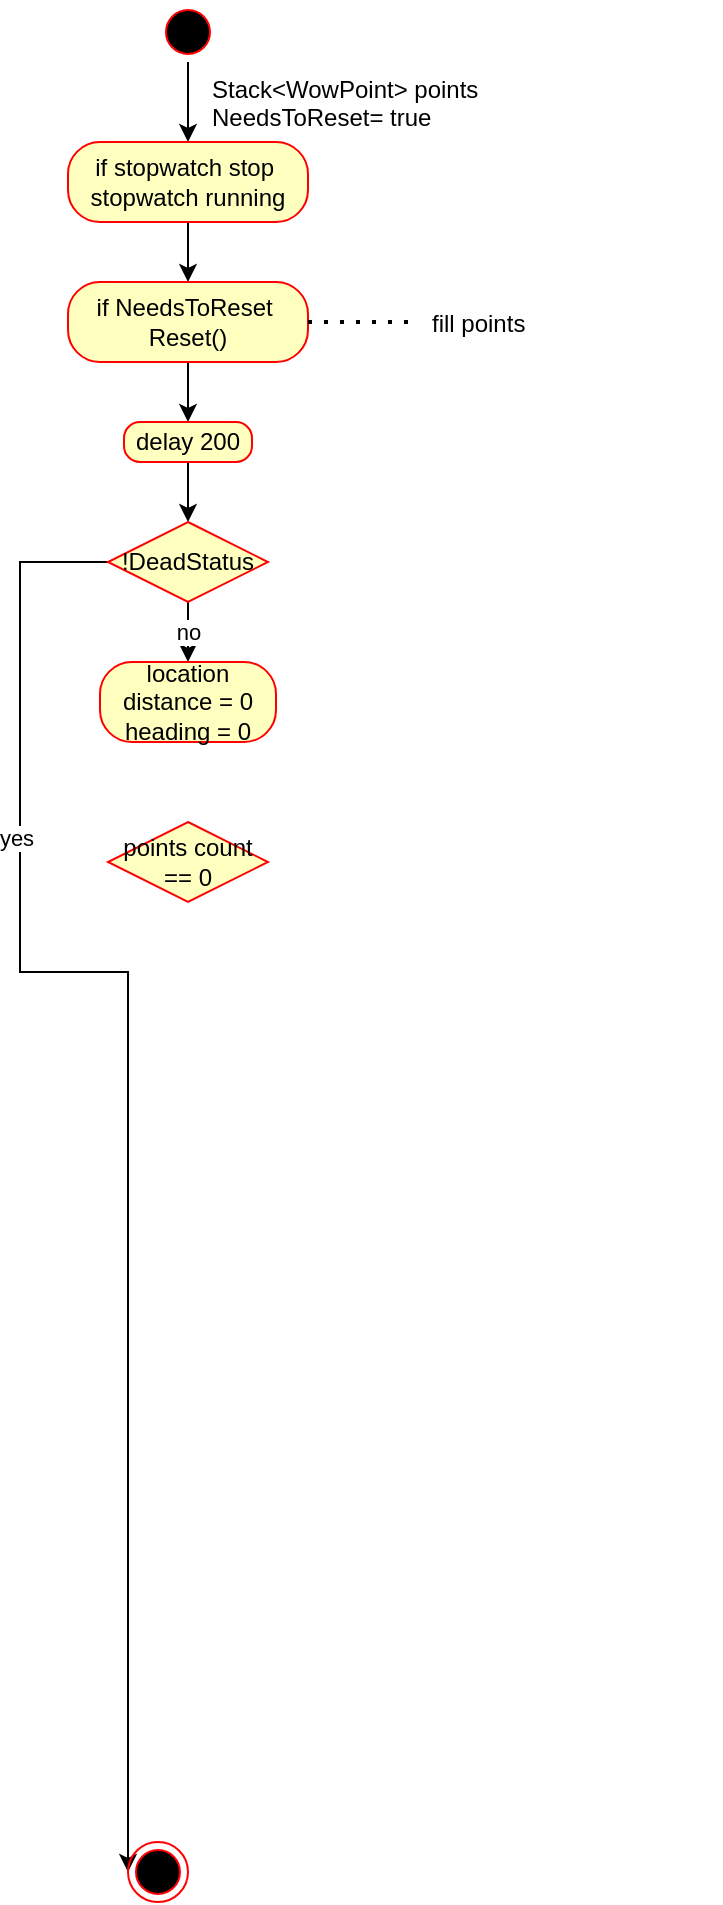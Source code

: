<mxfile version="20.0.4" type="github">
  <diagram id="ESeWQcEwTvRX7gBMLoD0" name="Page-1">
    <mxGraphModel dx="1422" dy="762" grid="1" gridSize="10" guides="1" tooltips="1" connect="1" arrows="1" fold="1" page="1" pageScale="1" pageWidth="827" pageHeight="1169" math="0" shadow="0">
      <root>
        <mxCell id="0" />
        <mxCell id="1" parent="0" />
        <mxCell id="2fLFqzH-GrjsBNPmDIY3-5" style="edgeStyle=orthogonalEdgeStyle;rounded=0;orthogonalLoop=1;jettySize=auto;html=1;entryX=0.5;entryY=0;entryDx=0;entryDy=0;" edge="1" parent="1" source="2fLFqzH-GrjsBNPmDIY3-1" target="2fLFqzH-GrjsBNPmDIY3-3">
          <mxGeometry relative="1" as="geometry" />
        </mxCell>
        <mxCell id="2fLFqzH-GrjsBNPmDIY3-1" value="" style="ellipse;html=1;shape=startState;fillColor=#000000;strokeColor=#ff0000;" vertex="1" parent="1">
          <mxGeometry x="399" y="40" width="30" height="30" as="geometry" />
        </mxCell>
        <mxCell id="2fLFqzH-GrjsBNPmDIY3-7" style="edgeStyle=orthogonalEdgeStyle;rounded=0;orthogonalLoop=1;jettySize=auto;html=1;entryX=0.5;entryY=0;entryDx=0;entryDy=0;" edge="1" parent="1" source="2fLFqzH-GrjsBNPmDIY3-3" target="2fLFqzH-GrjsBNPmDIY3-6">
          <mxGeometry relative="1" as="geometry" />
        </mxCell>
        <mxCell id="2fLFqzH-GrjsBNPmDIY3-3" value="if stopwatch stop&amp;nbsp;&lt;br&gt;stopwatch running" style="rounded=1;whiteSpace=wrap;html=1;arcSize=40;fontColor=#000000;fillColor=#ffffc0;strokeColor=#ff0000;" vertex="1" parent="1">
          <mxGeometry x="354" y="110" width="120" height="40" as="geometry" />
        </mxCell>
        <mxCell id="2fLFqzH-GrjsBNPmDIY3-14" style="edgeStyle=orthogonalEdgeStyle;rounded=0;orthogonalLoop=1;jettySize=auto;html=1;entryX=0.5;entryY=0;entryDx=0;entryDy=0;" edge="1" parent="1" source="2fLFqzH-GrjsBNPmDIY3-6" target="2fLFqzH-GrjsBNPmDIY3-9">
          <mxGeometry relative="1" as="geometry" />
        </mxCell>
        <mxCell id="2fLFqzH-GrjsBNPmDIY3-6" value="if NeedsToReset&amp;nbsp;&lt;br&gt;Reset()" style="rounded=1;whiteSpace=wrap;html=1;arcSize=40;fontColor=#000000;fillColor=#ffffc0;strokeColor=#ff0000;" vertex="1" parent="1">
          <mxGeometry x="354" y="180" width="120" height="40" as="geometry" />
        </mxCell>
        <mxCell id="2fLFqzH-GrjsBNPmDIY3-8" value="NeedsToReset= true" style="text;strokeColor=none;fillColor=none;align=left;verticalAlign=top;spacingLeft=4;spacingRight=4;overflow=hidden;rotatable=0;points=[[0,0.5],[1,0.5]];portConstraint=eastwest;" vertex="1" parent="1">
          <mxGeometry x="420" y="84" width="130" height="26" as="geometry" />
        </mxCell>
        <mxCell id="2fLFqzH-GrjsBNPmDIY3-19" style="edgeStyle=orthogonalEdgeStyle;rounded=0;orthogonalLoop=1;jettySize=auto;html=1;exitX=0.5;exitY=1;exitDx=0;exitDy=0;entryX=0.5;entryY=0;entryDx=0;entryDy=0;" edge="1" parent="1" source="2fLFqzH-GrjsBNPmDIY3-9" target="2fLFqzH-GrjsBNPmDIY3-16">
          <mxGeometry relative="1" as="geometry" />
        </mxCell>
        <mxCell id="2fLFqzH-GrjsBNPmDIY3-9" value="delay 200" style="rounded=1;whiteSpace=wrap;html=1;arcSize=40;fontColor=#000000;fillColor=#ffffc0;strokeColor=#ff0000;" vertex="1" parent="1">
          <mxGeometry x="382" y="250" width="64" height="20" as="geometry" />
        </mxCell>
        <mxCell id="2fLFqzH-GrjsBNPmDIY3-11" value="Stack&lt;WowPoint&gt; points" style="text;strokeColor=none;fillColor=none;align=left;verticalAlign=top;spacingLeft=4;spacingRight=4;overflow=hidden;rotatable=0;points=[[0,0.5],[1,0.5]];portConstraint=eastwest;" vertex="1" parent="1">
          <mxGeometry x="420" y="70" width="150" height="26" as="geometry" />
        </mxCell>
        <mxCell id="2fLFqzH-GrjsBNPmDIY3-12" value="" style="endArrow=none;dashed=1;html=1;dashPattern=1 3;strokeWidth=2;rounded=0;exitX=1;exitY=0.5;exitDx=0;exitDy=0;" edge="1" parent="1" source="2fLFqzH-GrjsBNPmDIY3-6">
          <mxGeometry width="50" height="50" relative="1" as="geometry">
            <mxPoint x="560" y="240" as="sourcePoint" />
            <mxPoint x="530" y="200" as="targetPoint" />
          </mxGeometry>
        </mxCell>
        <mxCell id="2fLFqzH-GrjsBNPmDIY3-13" value="fill points" style="text;strokeColor=none;fillColor=none;align=left;verticalAlign=top;spacingLeft=4;spacingRight=4;overflow=hidden;rotatable=0;points=[[0,0.5],[1,0.5]];portConstraint=eastwest;" vertex="1" parent="1">
          <mxGeometry x="530" y="187" width="150" height="26" as="geometry" />
        </mxCell>
        <mxCell id="2fLFqzH-GrjsBNPmDIY3-21" style="edgeStyle=orthogonalEdgeStyle;rounded=0;orthogonalLoop=1;jettySize=auto;html=1;entryX=0;entryY=0.5;entryDx=0;entryDy=0;" edge="1" parent="1" source="2fLFqzH-GrjsBNPmDIY3-16" target="2fLFqzH-GrjsBNPmDIY3-20">
          <mxGeometry relative="1" as="geometry">
            <Array as="points">
              <mxPoint x="330" y="320" />
              <mxPoint x="330" y="525" />
            </Array>
          </mxGeometry>
        </mxCell>
        <mxCell id="2fLFqzH-GrjsBNPmDIY3-22" value="yes" style="edgeLabel;html=1;align=center;verticalAlign=middle;resizable=0;points=[];" vertex="1" connectable="0" parent="2fLFqzH-GrjsBNPmDIY3-21">
          <mxGeometry x="-0.516" y="-2" relative="1" as="geometry">
            <mxPoint as="offset" />
          </mxGeometry>
        </mxCell>
        <mxCell id="2fLFqzH-GrjsBNPmDIY3-24" value="no" style="edgeStyle=orthogonalEdgeStyle;rounded=0;orthogonalLoop=1;jettySize=auto;html=1;entryX=0.5;entryY=0;entryDx=0;entryDy=0;" edge="1" parent="1" source="2fLFqzH-GrjsBNPmDIY3-16" target="2fLFqzH-GrjsBNPmDIY3-23">
          <mxGeometry relative="1" as="geometry" />
        </mxCell>
        <mxCell id="2fLFqzH-GrjsBNPmDIY3-16" value="!DeadStatus" style="rhombus;whiteSpace=wrap;html=1;fillColor=#ffffc0;strokeColor=#ff0000;" vertex="1" parent="1">
          <mxGeometry x="374" y="300" width="80" height="40" as="geometry" />
        </mxCell>
        <mxCell id="2fLFqzH-GrjsBNPmDIY3-20" value="" style="ellipse;html=1;shape=endState;fillColor=#000000;strokeColor=#ff0000;" vertex="1" parent="1">
          <mxGeometry x="384" y="960" width="30" height="30" as="geometry" />
        </mxCell>
        <mxCell id="2fLFqzH-GrjsBNPmDIY3-23" value="location&lt;br&gt;distance = 0&lt;br&gt;heading = 0" style="rounded=1;whiteSpace=wrap;html=1;arcSize=40;fontColor=#000000;fillColor=#ffffc0;strokeColor=#ff0000;" vertex="1" parent="1">
          <mxGeometry x="370" y="370" width="88" height="40" as="geometry" />
        </mxCell>
        <mxCell id="2fLFqzH-GrjsBNPmDIY3-26" value="points count&lt;br&gt;== 0" style="rhombus;whiteSpace=wrap;html=1;fillColor=#ffffc0;strokeColor=#ff0000;" vertex="1" parent="1">
          <mxGeometry x="374" y="450" width="80" height="40" as="geometry" />
        </mxCell>
      </root>
    </mxGraphModel>
  </diagram>
</mxfile>
